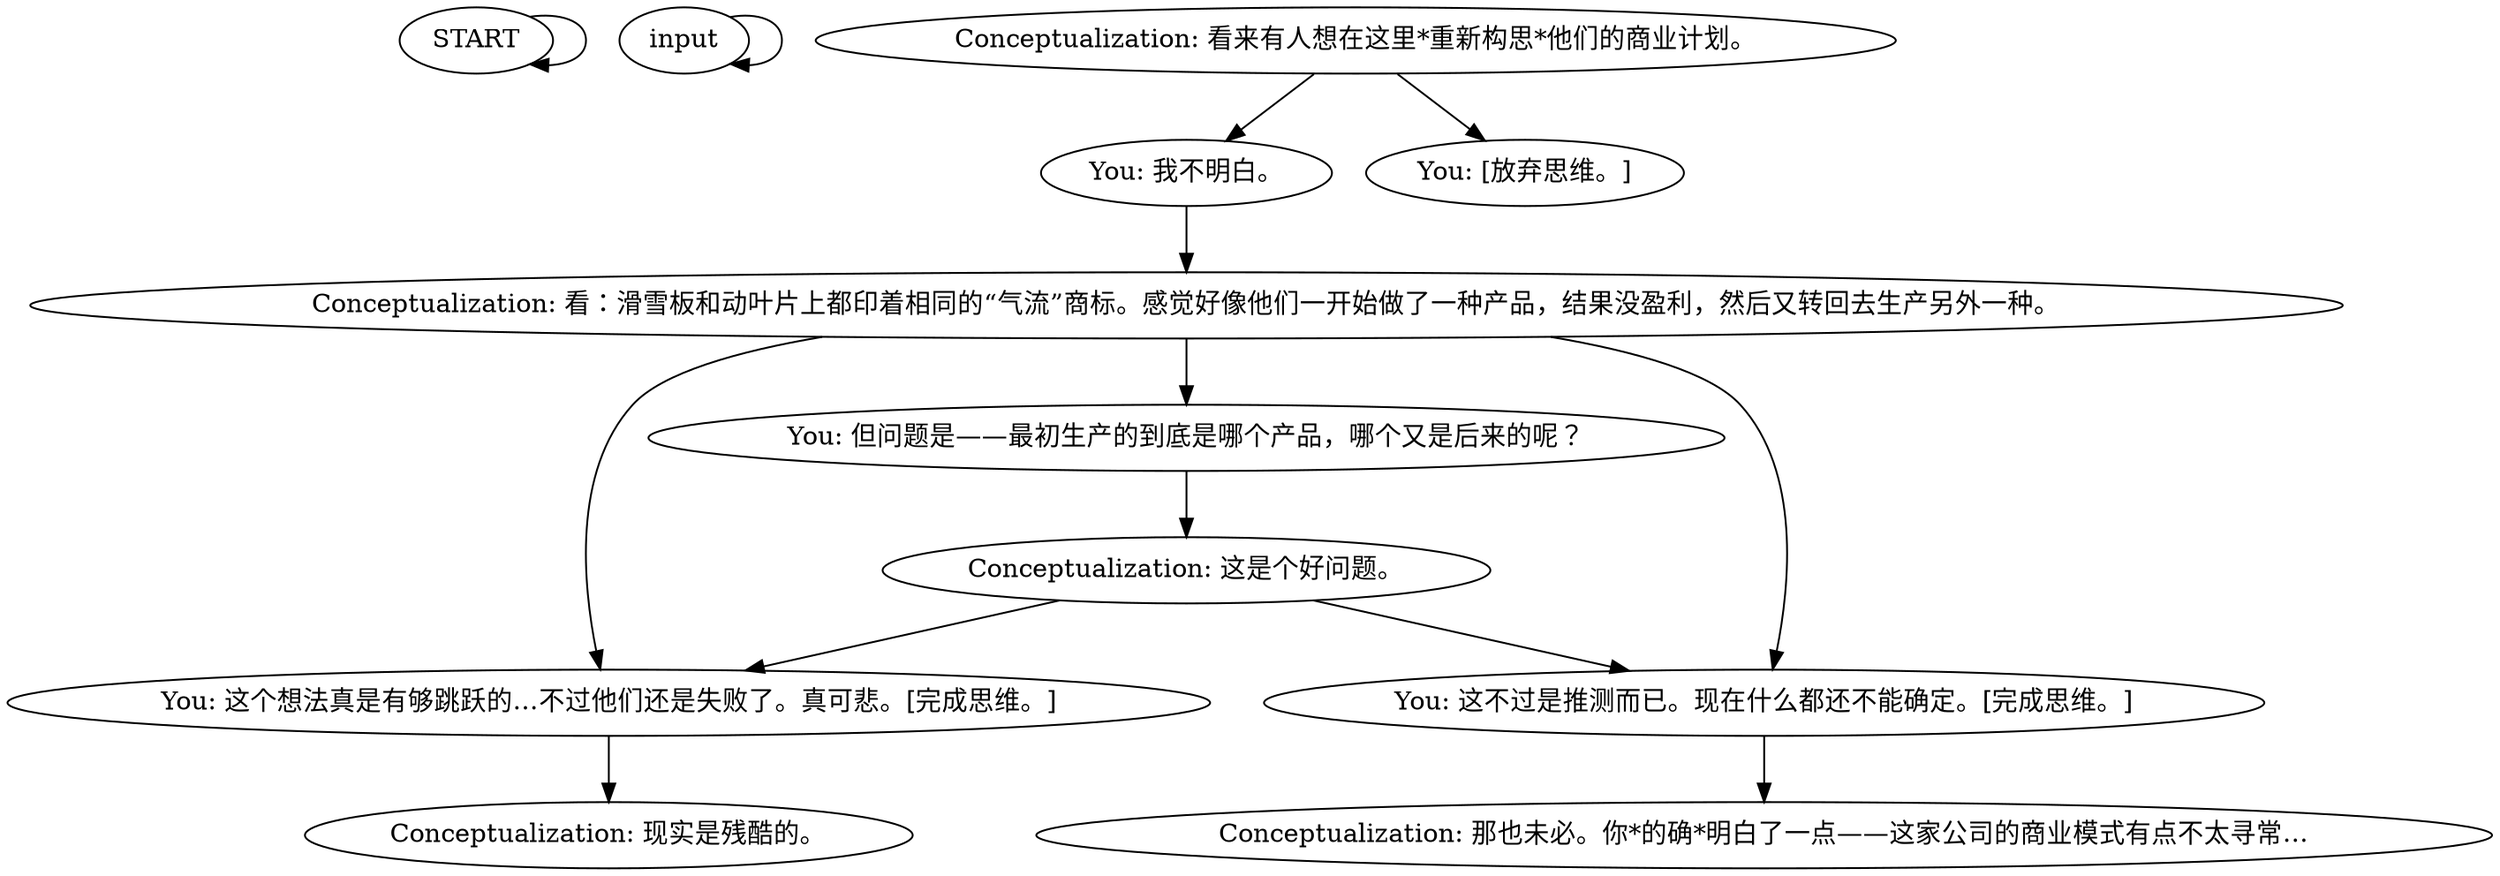 # DOOMED F2 ORB / conceptstream
# Slipstream conceptualizing
# ==================================================
digraph G {
	  0 [label="START"];
	  1 [label="input"];
	  2 [label="Conceptualization: 看来有人想在这里*重新构思*他们的商业计划。"];
	  3 [label="You: 但问题是——最初生产的到底是哪个产品，哪个又是后来的呢？"];
	  4 [label="Conceptualization: 看：滑雪板和动叶片上都印着相同的“气流”商标。感觉好像他们一开始做了一种产品，结果没盈利，然后又转回去生产另外一种。"];
	  5 [label="Conceptualization: 这是个好问题。"];
	  6 [label="You: 这个想法真是有够跳跃的…不过他们还是失败了。真可悲。[完成思维。]"];
	  7 [label="Conceptualization: 现实是残酷的。"];
	  8 [label="You: 我不明白。"];
	  9 [label="You: [放弃思维。]"];
	  10 [label="You: 这不过是推测而已。现在什么都还不能确定。[完成思维。]"];
	  11 [label="Conceptualization: 那也未必。你*的确*明白了一点——这家公司的商业模式有点不太寻常…"];
	  0 -> 0
	  1 -> 1
	  2 -> 8
	  2 -> 9
	  3 -> 5
	  4 -> 10
	  4 -> 3
	  4 -> 6
	  5 -> 10
	  5 -> 6
	  6 -> 7
	  8 -> 4
	  10 -> 11
}

